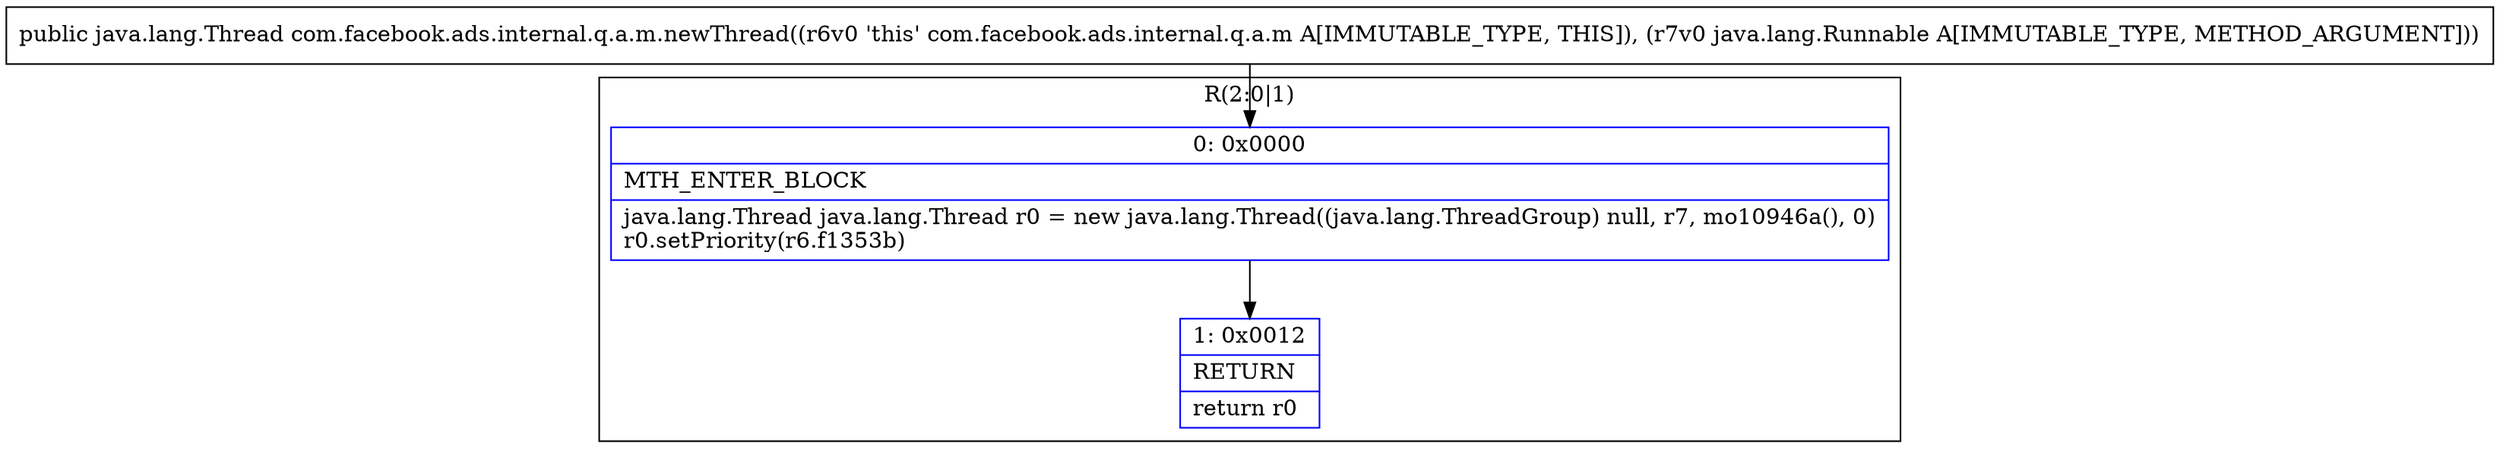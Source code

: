 digraph "CFG forcom.facebook.ads.internal.q.a.m.newThread(Ljava\/lang\/Runnable;)Ljava\/lang\/Thread;" {
subgraph cluster_Region_1609871247 {
label = "R(2:0|1)";
node [shape=record,color=blue];
Node_0 [shape=record,label="{0\:\ 0x0000|MTH_ENTER_BLOCK\l|java.lang.Thread java.lang.Thread r0 = new java.lang.Thread((java.lang.ThreadGroup) null, r7, mo10946a(), 0)\lr0.setPriority(r6.f1353b)\l}"];
Node_1 [shape=record,label="{1\:\ 0x0012|RETURN\l|return r0\l}"];
}
MethodNode[shape=record,label="{public java.lang.Thread com.facebook.ads.internal.q.a.m.newThread((r6v0 'this' com.facebook.ads.internal.q.a.m A[IMMUTABLE_TYPE, THIS]), (r7v0 java.lang.Runnable A[IMMUTABLE_TYPE, METHOD_ARGUMENT])) }"];
MethodNode -> Node_0;
Node_0 -> Node_1;
}

